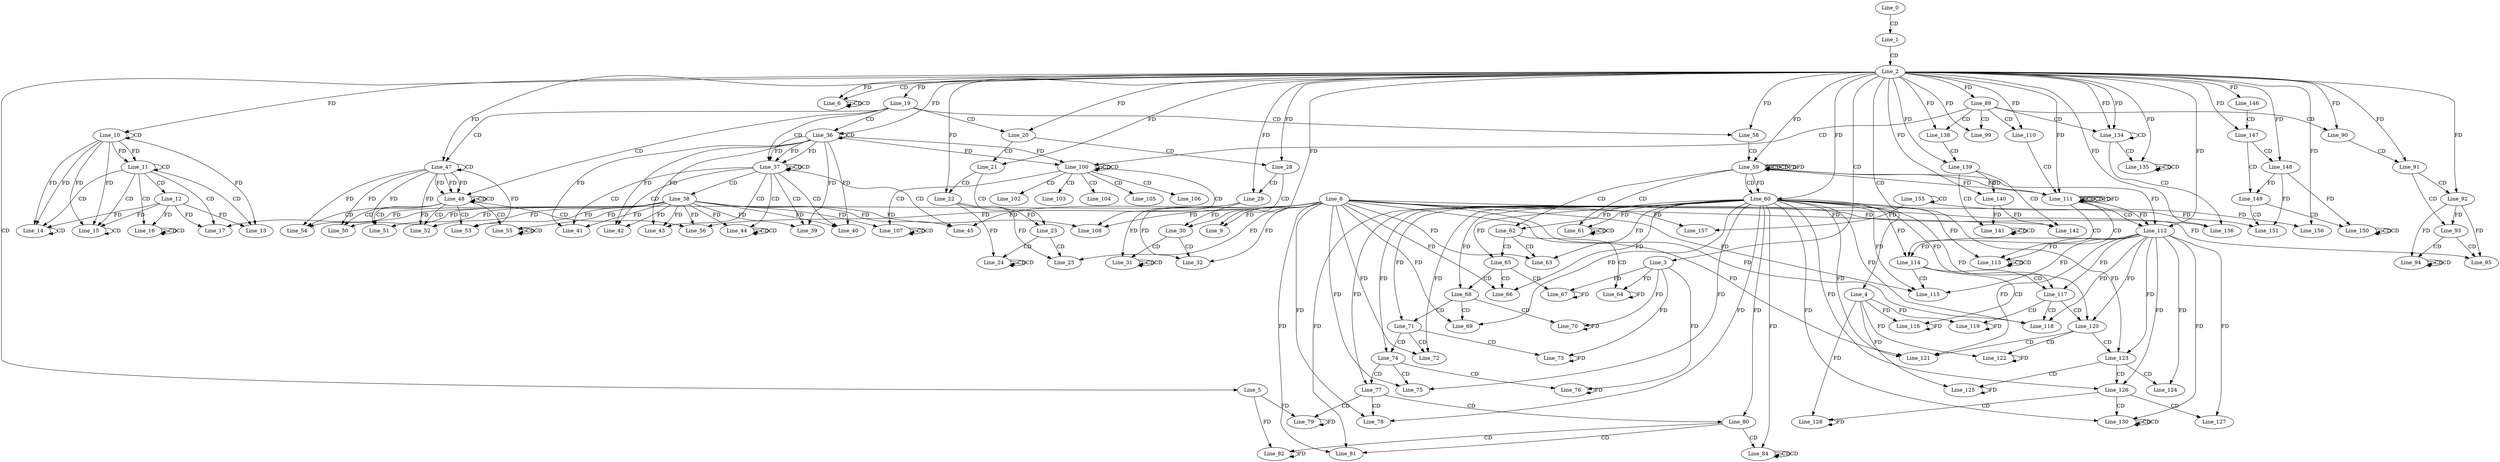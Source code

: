 digraph G {
  Line_0;
  Line_1;
  Line_2;
  Line_3;
  Line_4;
  Line_5;
  Line_6;
  Line_6;
  Line_6;
  Line_6;
  Line_8;
  Line_9;
  Line_9;
  Line_10;
  Line_10;
  Line_11;
  Line_11;
  Line_11;
  Line_11;
  Line_12;
  Line_13;
  Line_13;
  Line_13;
  Line_14;
  Line_14;
  Line_14;
  Line_14;
  Line_14;
  Line_14;
  Line_15;
  Line_15;
  Line_15;
  Line_15;
  Line_15;
  Line_15;
  Line_16;
  Line_16;
  Line_16;
  Line_16;
  Line_17;
  Line_17;
  Line_19;
  Line_19;
  Line_20;
  Line_20;
  Line_20;
  Line_21;
  Line_21;
  Line_22;
  Line_22;
  Line_23;
  Line_23;
  Line_23;
  Line_24;
  Line_24;
  Line_24;
  Line_24;
  Line_25;
  Line_25;
  Line_28;
  Line_28;
  Line_28;
  Line_29;
  Line_29;
  Line_30;
  Line_30;
  Line_30;
  Line_31;
  Line_31;
  Line_31;
  Line_31;
  Line_32;
  Line_32;
  Line_36;
  Line_36;
  Line_36;
  Line_37;
  Line_37;
  Line_37;
  Line_37;
  Line_37;
  Line_38;
  Line_39;
  Line_39;
  Line_39;
  Line_40;
  Line_40;
  Line_40;
  Line_41;
  Line_41;
  Line_41;
  Line_42;
  Line_42;
  Line_42;
  Line_43;
  Line_43;
  Line_44;
  Line_44;
  Line_44;
  Line_44;
  Line_45;
  Line_45;
  Line_47;
  Line_47;
  Line_47;
  Line_48;
  Line_48;
  Line_48;
  Line_48;
  Line_48;
  Line_50;
  Line_50;
  Line_50;
  Line_51;
  Line_51;
  Line_51;
  Line_52;
  Line_52;
  Line_52;
  Line_53;
  Line_53;
  Line_53;
  Line_54;
  Line_54;
  Line_55;
  Line_55;
  Line_55;
  Line_55;
  Line_56;
  Line_56;
  Line_58;
  Line_58;
  Line_58;
  Line_59;
  Line_59;
  Line_59;
  Line_59;
  Line_59;
  Line_60;
  Line_60;
  Line_60;
  Line_61;
  Line_61;
  Line_61;
  Line_61;
  Line_61;
  Line_62;
  Line_62;
  Line_63;
  Line_63;
  Line_64;
  Line_65;
  Line_65;
  Line_66;
  Line_66;
  Line_67;
  Line_68;
  Line_68;
  Line_69;
  Line_69;
  Line_70;
  Line_71;
  Line_71;
  Line_71;
  Line_72;
  Line_72;
  Line_73;
  Line_74;
  Line_74;
  Line_75;
  Line_75;
  Line_76;
  Line_77;
  Line_77;
  Line_78;
  Line_78;
  Line_79;
  Line_80;
  Line_80;
  Line_81;
  Line_81;
  Line_82;
  Line_84;
  Line_84;
  Line_84;
  Line_84;
  Line_84;
  Line_89;
  Line_89;
  Line_90;
  Line_90;
  Line_90;
  Line_91;
  Line_91;
  Line_92;
  Line_92;
  Line_93;
  Line_93;
  Line_93;
  Line_94;
  Line_94;
  Line_94;
  Line_94;
  Line_95;
  Line_95;
  Line_99;
  Line_99;
  Line_100;
  Line_100;
  Line_100;
  Line_100;
  Line_100;
  Line_102;
  Line_102;
  Line_102;
  Line_103;
  Line_103;
  Line_103;
  Line_104;
  Line_104;
  Line_104;
  Line_105;
  Line_105;
  Line_105;
  Line_106;
  Line_106;
  Line_107;
  Line_107;
  Line_107;
  Line_107;
  Line_108;
  Line_108;
  Line_110;
  Line_110;
  Line_110;
  Line_111;
  Line_111;
  Line_111;
  Line_111;
  Line_112;
  Line_112;
  Line_112;
  Line_113;
  Line_113;
  Line_113;
  Line_113;
  Line_113;
  Line_114;
  Line_114;
  Line_115;
  Line_115;
  Line_116;
  Line_117;
  Line_117;
  Line_118;
  Line_118;
  Line_119;
  Line_120;
  Line_120;
  Line_121;
  Line_121;
  Line_122;
  Line_123;
  Line_123;
  Line_124;
  Line_124;
  Line_125;
  Line_126;
  Line_126;
  Line_127;
  Line_127;
  Line_128;
  Line_130;
  Line_130;
  Line_130;
  Line_130;
  Line_130;
  Line_134;
  Line_134;
  Line_134;
  Line_134;
  Line_135;
  Line_135;
  Line_135;
  Line_135;
  Line_136;
  Line_136;
  Line_138;
  Line_138;
  Line_138;
  Line_139;
  Line_139;
  Line_140;
  Line_140;
  Line_141;
  Line_141;
  Line_141;
  Line_141;
  Line_142;
  Line_142;
  Line_146;
  Line_146;
  Line_146;
  Line_147;
  Line_147;
  Line_148;
  Line_148;
  Line_149;
  Line_149;
  Line_149;
  Line_150;
  Line_150;
  Line_150;
  Line_150;
  Line_151;
  Line_151;
  Line_155;
  Line_155;
  Line_156;
  Line_156;
  Line_157;
  Line_157;
  Line_0 -> Line_1 [ label="CD" ];
  Line_1 -> Line_2 [ label="CD" ];
  Line_2 -> Line_3 [ label="CD" ];
  Line_2 -> Line_4 [ label="CD" ];
  Line_2 -> Line_5 [ label="CD" ];
  Line_2 -> Line_6 [ label="CD" ];
  Line_6 -> Line_6 [ label="CD" ];
  Line_6 -> Line_6 [ label="CD" ];
  Line_2 -> Line_6 [ label="FD" ];
  Line_8 -> Line_9 [ label="FD" ];
  Line_2 -> Line_9 [ label="FD" ];
  Line_10 -> Line_10 [ label="CD" ];
  Line_2 -> Line_10 [ label="FD" ];
  Line_10 -> Line_11 [ label="FD" ];
  Line_11 -> Line_11 [ label="CD" ];
  Line_10 -> Line_11 [ label="FD" ];
  Line_11 -> Line_12 [ label="CD" ];
  Line_11 -> Line_13 [ label="CD" ];
  Line_12 -> Line_13 [ label="FD" ];
  Line_10 -> Line_13 [ label="FD" ];
  Line_11 -> Line_14 [ label="CD" ];
  Line_10 -> Line_14 [ label="FD" ];
  Line_14 -> Line_14 [ label="CD" ];
  Line_12 -> Line_14 [ label="FD" ];
  Line_10 -> Line_14 [ label="FD" ];
  Line_11 -> Line_15 [ label="CD" ];
  Line_10 -> Line_15 [ label="FD" ];
  Line_15 -> Line_15 [ label="CD" ];
  Line_12 -> Line_15 [ label="FD" ];
  Line_10 -> Line_15 [ label="FD" ];
  Line_11 -> Line_16 [ label="CD" ];
  Line_16 -> Line_16 [ label="CD" ];
  Line_16 -> Line_16 [ label="CD" ];
  Line_12 -> Line_16 [ label="FD" ];
  Line_11 -> Line_17 [ label="CD" ];
  Line_8 -> Line_17 [ label="FD" ];
  Line_12 -> Line_17 [ label="FD" ];
  Line_2 -> Line_19 [ label="FD" ];
  Line_19 -> Line_20 [ label="CD" ];
  Line_2 -> Line_20 [ label="FD" ];
  Line_20 -> Line_21 [ label="CD" ];
  Line_2 -> Line_21 [ label="FD" ];
  Line_21 -> Line_22 [ label="CD" ];
  Line_2 -> Line_22 [ label="FD" ];
  Line_21 -> Line_23 [ label="CD" ];
  Line_22 -> Line_23 [ label="FD" ];
  Line_23 -> Line_24 [ label="CD" ];
  Line_24 -> Line_24 [ label="CD" ];
  Line_24 -> Line_24 [ label="CD" ];
  Line_22 -> Line_24 [ label="FD" ];
  Line_23 -> Line_25 [ label="CD" ];
  Line_8 -> Line_25 [ label="FD" ];
  Line_22 -> Line_25 [ label="FD" ];
  Line_20 -> Line_28 [ label="CD" ];
  Line_2 -> Line_28 [ label="FD" ];
  Line_28 -> Line_29 [ label="CD" ];
  Line_2 -> Line_29 [ label="FD" ];
  Line_28 -> Line_30 [ label="CD" ];
  Line_29 -> Line_30 [ label="FD" ];
  Line_30 -> Line_31 [ label="CD" ];
  Line_31 -> Line_31 [ label="CD" ];
  Line_31 -> Line_31 [ label="CD" ];
  Line_29 -> Line_31 [ label="FD" ];
  Line_30 -> Line_32 [ label="CD" ];
  Line_8 -> Line_32 [ label="FD" ];
  Line_29 -> Line_32 [ label="FD" ];
  Line_19 -> Line_36 [ label="CD" ];
  Line_36 -> Line_36 [ label="CD" ];
  Line_2 -> Line_36 [ label="FD" ];
  Line_19 -> Line_37 [ label="CD" ];
  Line_36 -> Line_37 [ label="FD" ];
  Line_37 -> Line_37 [ label="CD" ];
  Line_36 -> Line_37 [ label="FD" ];
  Line_37 -> Line_37 [ label="CD" ];
  Line_36 -> Line_37 [ label="FD" ];
  Line_37 -> Line_38 [ label="CD" ];
  Line_37 -> Line_39 [ label="CD" ];
  Line_38 -> Line_39 [ label="FD" ];
  Line_36 -> Line_39 [ label="FD" ];
  Line_37 -> Line_40 [ label="CD" ];
  Line_38 -> Line_40 [ label="FD" ];
  Line_36 -> Line_40 [ label="FD" ];
  Line_37 -> Line_41 [ label="CD" ];
  Line_38 -> Line_41 [ label="FD" ];
  Line_36 -> Line_41 [ label="FD" ];
  Line_37 -> Line_42 [ label="CD" ];
  Line_38 -> Line_42 [ label="FD" ];
  Line_36 -> Line_42 [ label="FD" ];
  Line_37 -> Line_43 [ label="CD" ];
  Line_38 -> Line_43 [ label="FD" ];
  Line_36 -> Line_43 [ label="FD" ];
  Line_37 -> Line_44 [ label="CD" ];
  Line_44 -> Line_44 [ label="CD" ];
  Line_44 -> Line_44 [ label="CD" ];
  Line_38 -> Line_44 [ label="FD" ];
  Line_37 -> Line_45 [ label="CD" ];
  Line_8 -> Line_45 [ label="FD" ];
  Line_38 -> Line_45 [ label="FD" ];
  Line_19 -> Line_47 [ label="CD" ];
  Line_47 -> Line_47 [ label="CD" ];
  Line_2 -> Line_47 [ label="FD" ];
  Line_19 -> Line_48 [ label="CD" ];
  Line_47 -> Line_48 [ label="FD" ];
  Line_48 -> Line_48 [ label="CD" ];
  Line_47 -> Line_48 [ label="FD" ];
  Line_48 -> Line_48 [ label="CD" ];
  Line_47 -> Line_48 [ label="FD" ];
  Line_48 -> Line_50 [ label="CD" ];
  Line_38 -> Line_50 [ label="FD" ];
  Line_47 -> Line_50 [ label="FD" ];
  Line_48 -> Line_51 [ label="CD" ];
  Line_38 -> Line_51 [ label="FD" ];
  Line_47 -> Line_51 [ label="FD" ];
  Line_48 -> Line_52 [ label="CD" ];
  Line_38 -> Line_52 [ label="FD" ];
  Line_47 -> Line_52 [ label="FD" ];
  Line_48 -> Line_53 [ label="CD" ];
  Line_38 -> Line_53 [ label="FD" ];
  Line_47 -> Line_53 [ label="FD" ];
  Line_48 -> Line_54 [ label="CD" ];
  Line_38 -> Line_54 [ label="FD" ];
  Line_47 -> Line_54 [ label="FD" ];
  Line_48 -> Line_55 [ label="CD" ];
  Line_55 -> Line_55 [ label="CD" ];
  Line_55 -> Line_55 [ label="CD" ];
  Line_38 -> Line_55 [ label="FD" ];
  Line_48 -> Line_56 [ label="CD" ];
  Line_8 -> Line_56 [ label="FD" ];
  Line_38 -> Line_56 [ label="FD" ];
  Line_19 -> Line_58 [ label="CD" ];
  Line_2 -> Line_58 [ label="FD" ];
  Line_58 -> Line_59 [ label="CD" ];
  Line_59 -> Line_59 [ label="CD" ];
  Line_59 -> Line_59 [ label="CD" ];
  Line_2 -> Line_59 [ label="FD" ];
  Line_59 -> Line_59 [ label="FD" ];
  Line_59 -> Line_60 [ label="CD" ];
  Line_59 -> Line_60 [ label="FD" ];
  Line_2 -> Line_60 [ label="FD" ];
  Line_59 -> Line_61 [ label="CD" ];
  Line_61 -> Line_61 [ label="CD" ];
  Line_61 -> Line_61 [ label="CD" ];
  Line_60 -> Line_61 [ label="FD" ];
  Line_59 -> Line_62 [ label="CD" ];
  Line_60 -> Line_62 [ label="FD" ];
  Line_62 -> Line_63 [ label="CD" ];
  Line_8 -> Line_63 [ label="FD" ];
  Line_60 -> Line_63 [ label="FD" ];
  Line_62 -> Line_64 [ label="CD" ];
  Line_64 -> Line_64 [ label="FD" ];
  Line_3 -> Line_64 [ label="FD" ];
  Line_62 -> Line_65 [ label="CD" ];
  Line_60 -> Line_65 [ label="FD" ];
  Line_65 -> Line_66 [ label="CD" ];
  Line_8 -> Line_66 [ label="FD" ];
  Line_60 -> Line_66 [ label="FD" ];
  Line_65 -> Line_67 [ label="CD" ];
  Line_67 -> Line_67 [ label="FD" ];
  Line_3 -> Line_67 [ label="FD" ];
  Line_65 -> Line_68 [ label="CD" ];
  Line_60 -> Line_68 [ label="FD" ];
  Line_68 -> Line_69 [ label="CD" ];
  Line_8 -> Line_69 [ label="FD" ];
  Line_60 -> Line_69 [ label="FD" ];
  Line_68 -> Line_70 [ label="CD" ];
  Line_70 -> Line_70 [ label="FD" ];
  Line_3 -> Line_70 [ label="FD" ];
  Line_68 -> Line_71 [ label="CD" ];
  Line_60 -> Line_71 [ label="FD" ];
  Line_71 -> Line_72 [ label="CD" ];
  Line_8 -> Line_72 [ label="FD" ];
  Line_60 -> Line_72 [ label="FD" ];
  Line_71 -> Line_73 [ label="CD" ];
  Line_73 -> Line_73 [ label="FD" ];
  Line_3 -> Line_73 [ label="FD" ];
  Line_71 -> Line_74 [ label="CD" ];
  Line_60 -> Line_74 [ label="FD" ];
  Line_74 -> Line_75 [ label="CD" ];
  Line_8 -> Line_75 [ label="FD" ];
  Line_60 -> Line_75 [ label="FD" ];
  Line_74 -> Line_76 [ label="CD" ];
  Line_76 -> Line_76 [ label="FD" ];
  Line_3 -> Line_76 [ label="FD" ];
  Line_74 -> Line_77 [ label="CD" ];
  Line_60 -> Line_77 [ label="FD" ];
  Line_77 -> Line_78 [ label="CD" ];
  Line_8 -> Line_78 [ label="FD" ];
  Line_60 -> Line_78 [ label="FD" ];
  Line_77 -> Line_79 [ label="CD" ];
  Line_79 -> Line_79 [ label="FD" ];
  Line_5 -> Line_79 [ label="FD" ];
  Line_77 -> Line_80 [ label="CD" ];
  Line_60 -> Line_80 [ label="FD" ];
  Line_80 -> Line_81 [ label="CD" ];
  Line_8 -> Line_81 [ label="FD" ];
  Line_60 -> Line_81 [ label="FD" ];
  Line_80 -> Line_82 [ label="CD" ];
  Line_82 -> Line_82 [ label="FD" ];
  Line_5 -> Line_82 [ label="FD" ];
  Line_80 -> Line_84 [ label="CD" ];
  Line_84 -> Line_84 [ label="CD" ];
  Line_84 -> Line_84 [ label="CD" ];
  Line_60 -> Line_84 [ label="FD" ];
  Line_2 -> Line_89 [ label="FD" ];
  Line_89 -> Line_90 [ label="CD" ];
  Line_2 -> Line_90 [ label="FD" ];
  Line_90 -> Line_91 [ label="CD" ];
  Line_2 -> Line_91 [ label="FD" ];
  Line_91 -> Line_92 [ label="CD" ];
  Line_2 -> Line_92 [ label="FD" ];
  Line_91 -> Line_93 [ label="CD" ];
  Line_92 -> Line_93 [ label="FD" ];
  Line_93 -> Line_94 [ label="CD" ];
  Line_94 -> Line_94 [ label="CD" ];
  Line_94 -> Line_94 [ label="CD" ];
  Line_92 -> Line_94 [ label="FD" ];
  Line_93 -> Line_95 [ label="CD" ];
  Line_8 -> Line_95 [ label="FD" ];
  Line_92 -> Line_95 [ label="FD" ];
  Line_89 -> Line_99 [ label="CD" ];
  Line_2 -> Line_99 [ label="FD" ];
  Line_89 -> Line_100 [ label="CD" ];
  Line_100 -> Line_100 [ label="CD" ];
  Line_36 -> Line_100 [ label="FD" ];
  Line_100 -> Line_100 [ label="CD" ];
  Line_36 -> Line_100 [ label="FD" ];
  Line_100 -> Line_102 [ label="CD" ];
  Line_100 -> Line_103 [ label="CD" ];
  Line_100 -> Line_104 [ label="CD" ];
  Line_100 -> Line_105 [ label="CD" ];
  Line_100 -> Line_106 [ label="CD" ];
  Line_100 -> Line_107 [ label="CD" ];
  Line_107 -> Line_107 [ label="CD" ];
  Line_107 -> Line_107 [ label="CD" ];
  Line_38 -> Line_107 [ label="FD" ];
  Line_100 -> Line_108 [ label="CD" ];
  Line_8 -> Line_108 [ label="FD" ];
  Line_38 -> Line_108 [ label="FD" ];
  Line_89 -> Line_110 [ label="CD" ];
  Line_2 -> Line_110 [ label="FD" ];
  Line_110 -> Line_111 [ label="CD" ];
  Line_111 -> Line_111 [ label="CD" ];
  Line_59 -> Line_111 [ label="FD" ];
  Line_2 -> Line_111 [ label="FD" ];
  Line_111 -> Line_111 [ label="CD" ];
  Line_111 -> Line_111 [ label="FD" ];
  Line_59 -> Line_111 [ label="FD" ];
  Line_111 -> Line_112 [ label="CD" ];
  Line_111 -> Line_112 [ label="FD" ];
  Line_59 -> Line_112 [ label="FD" ];
  Line_2 -> Line_112 [ label="FD" ];
  Line_111 -> Line_113 [ label="CD" ];
  Line_113 -> Line_113 [ label="CD" ];
  Line_113 -> Line_113 [ label="CD" ];
  Line_112 -> Line_113 [ label="FD" ];
  Line_60 -> Line_113 [ label="FD" ];
  Line_111 -> Line_114 [ label="CD" ];
  Line_112 -> Line_114 [ label="FD" ];
  Line_60 -> Line_114 [ label="FD" ];
  Line_114 -> Line_115 [ label="CD" ];
  Line_8 -> Line_115 [ label="FD" ];
  Line_112 -> Line_115 [ label="FD" ];
  Line_60 -> Line_115 [ label="FD" ];
  Line_114 -> Line_116 [ label="CD" ];
  Line_116 -> Line_116 [ label="FD" ];
  Line_4 -> Line_116 [ label="FD" ];
  Line_114 -> Line_117 [ label="CD" ];
  Line_112 -> Line_117 [ label="FD" ];
  Line_60 -> Line_117 [ label="FD" ];
  Line_117 -> Line_118 [ label="CD" ];
  Line_8 -> Line_118 [ label="FD" ];
  Line_112 -> Line_118 [ label="FD" ];
  Line_60 -> Line_118 [ label="FD" ];
  Line_117 -> Line_119 [ label="CD" ];
  Line_119 -> Line_119 [ label="FD" ];
  Line_4 -> Line_119 [ label="FD" ];
  Line_117 -> Line_120 [ label="CD" ];
  Line_112 -> Line_120 [ label="FD" ];
  Line_60 -> Line_120 [ label="FD" ];
  Line_120 -> Line_121 [ label="CD" ];
  Line_8 -> Line_121 [ label="FD" ];
  Line_112 -> Line_121 [ label="FD" ];
  Line_60 -> Line_121 [ label="FD" ];
  Line_120 -> Line_122 [ label="CD" ];
  Line_122 -> Line_122 [ label="FD" ];
  Line_4 -> Line_122 [ label="FD" ];
  Line_120 -> Line_123 [ label="CD" ];
  Line_112 -> Line_123 [ label="FD" ];
  Line_60 -> Line_123 [ label="FD" ];
  Line_123 -> Line_124 [ label="CD" ];
  Line_112 -> Line_124 [ label="FD" ];
  Line_123 -> Line_125 [ label="CD" ];
  Line_125 -> Line_125 [ label="FD" ];
  Line_4 -> Line_125 [ label="FD" ];
  Line_123 -> Line_126 [ label="CD" ];
  Line_112 -> Line_126 [ label="FD" ];
  Line_60 -> Line_126 [ label="FD" ];
  Line_126 -> Line_127 [ label="CD" ];
  Line_112 -> Line_127 [ label="FD" ];
  Line_126 -> Line_128 [ label="CD" ];
  Line_128 -> Line_128 [ label="FD" ];
  Line_4 -> Line_128 [ label="FD" ];
  Line_126 -> Line_130 [ label="CD" ];
  Line_130 -> Line_130 [ label="CD" ];
  Line_130 -> Line_130 [ label="CD" ];
  Line_112 -> Line_130 [ label="FD" ];
  Line_60 -> Line_130 [ label="FD" ];
  Line_89 -> Line_134 [ label="CD" ];
  Line_2 -> Line_134 [ label="FD" ];
  Line_134 -> Line_134 [ label="CD" ];
  Line_2 -> Line_134 [ label="FD" ];
  Line_134 -> Line_135 [ label="CD" ];
  Line_135 -> Line_135 [ label="CD" ];
  Line_135 -> Line_135 [ label="CD" ];
  Line_2 -> Line_135 [ label="FD" ];
  Line_134 -> Line_136 [ label="CD" ];
  Line_8 -> Line_136 [ label="FD" ];
  Line_2 -> Line_136 [ label="FD" ];
  Line_89 -> Line_138 [ label="CD" ];
  Line_2 -> Line_138 [ label="FD" ];
  Line_138 -> Line_139 [ label="CD" ];
  Line_2 -> Line_139 [ label="FD" ];
  Line_139 -> Line_140 [ label="CD" ];
  Line_2 -> Line_140 [ label="FD" ];
  Line_139 -> Line_141 [ label="CD" ];
  Line_141 -> Line_141 [ label="CD" ];
  Line_141 -> Line_141 [ label="CD" ];
  Line_140 -> Line_141 [ label="FD" ];
  Line_139 -> Line_142 [ label="CD" ];
  Line_8 -> Line_142 [ label="FD" ];
  Line_140 -> Line_142 [ label="FD" ];
  Line_2 -> Line_146 [ label="FD" ];
  Line_146 -> Line_147 [ label="CD" ];
  Line_2 -> Line_147 [ label="FD" ];
  Line_147 -> Line_148 [ label="CD" ];
  Line_2 -> Line_148 [ label="FD" ];
  Line_147 -> Line_149 [ label="CD" ];
  Line_148 -> Line_149 [ label="FD" ];
  Line_149 -> Line_150 [ label="CD" ];
  Line_150 -> Line_150 [ label="CD" ];
  Line_150 -> Line_150 [ label="CD" ];
  Line_148 -> Line_150 [ label="FD" ];
  Line_149 -> Line_151 [ label="CD" ];
  Line_8 -> Line_151 [ label="FD" ];
  Line_148 -> Line_151 [ label="FD" ];
  Line_155 -> Line_155 [ label="CD" ];
  Line_155 -> Line_156 [ label="FD" ];
  Line_2 -> Line_156 [ label="FD" ];
  Line_8 -> Line_157 [ label="FD" ];
  Line_155 -> Line_157 [ label="FD" ];
  Line_59 -> Line_59 [ label="FD" ];
  Line_111 -> Line_111 [ label="FD" ];
}
